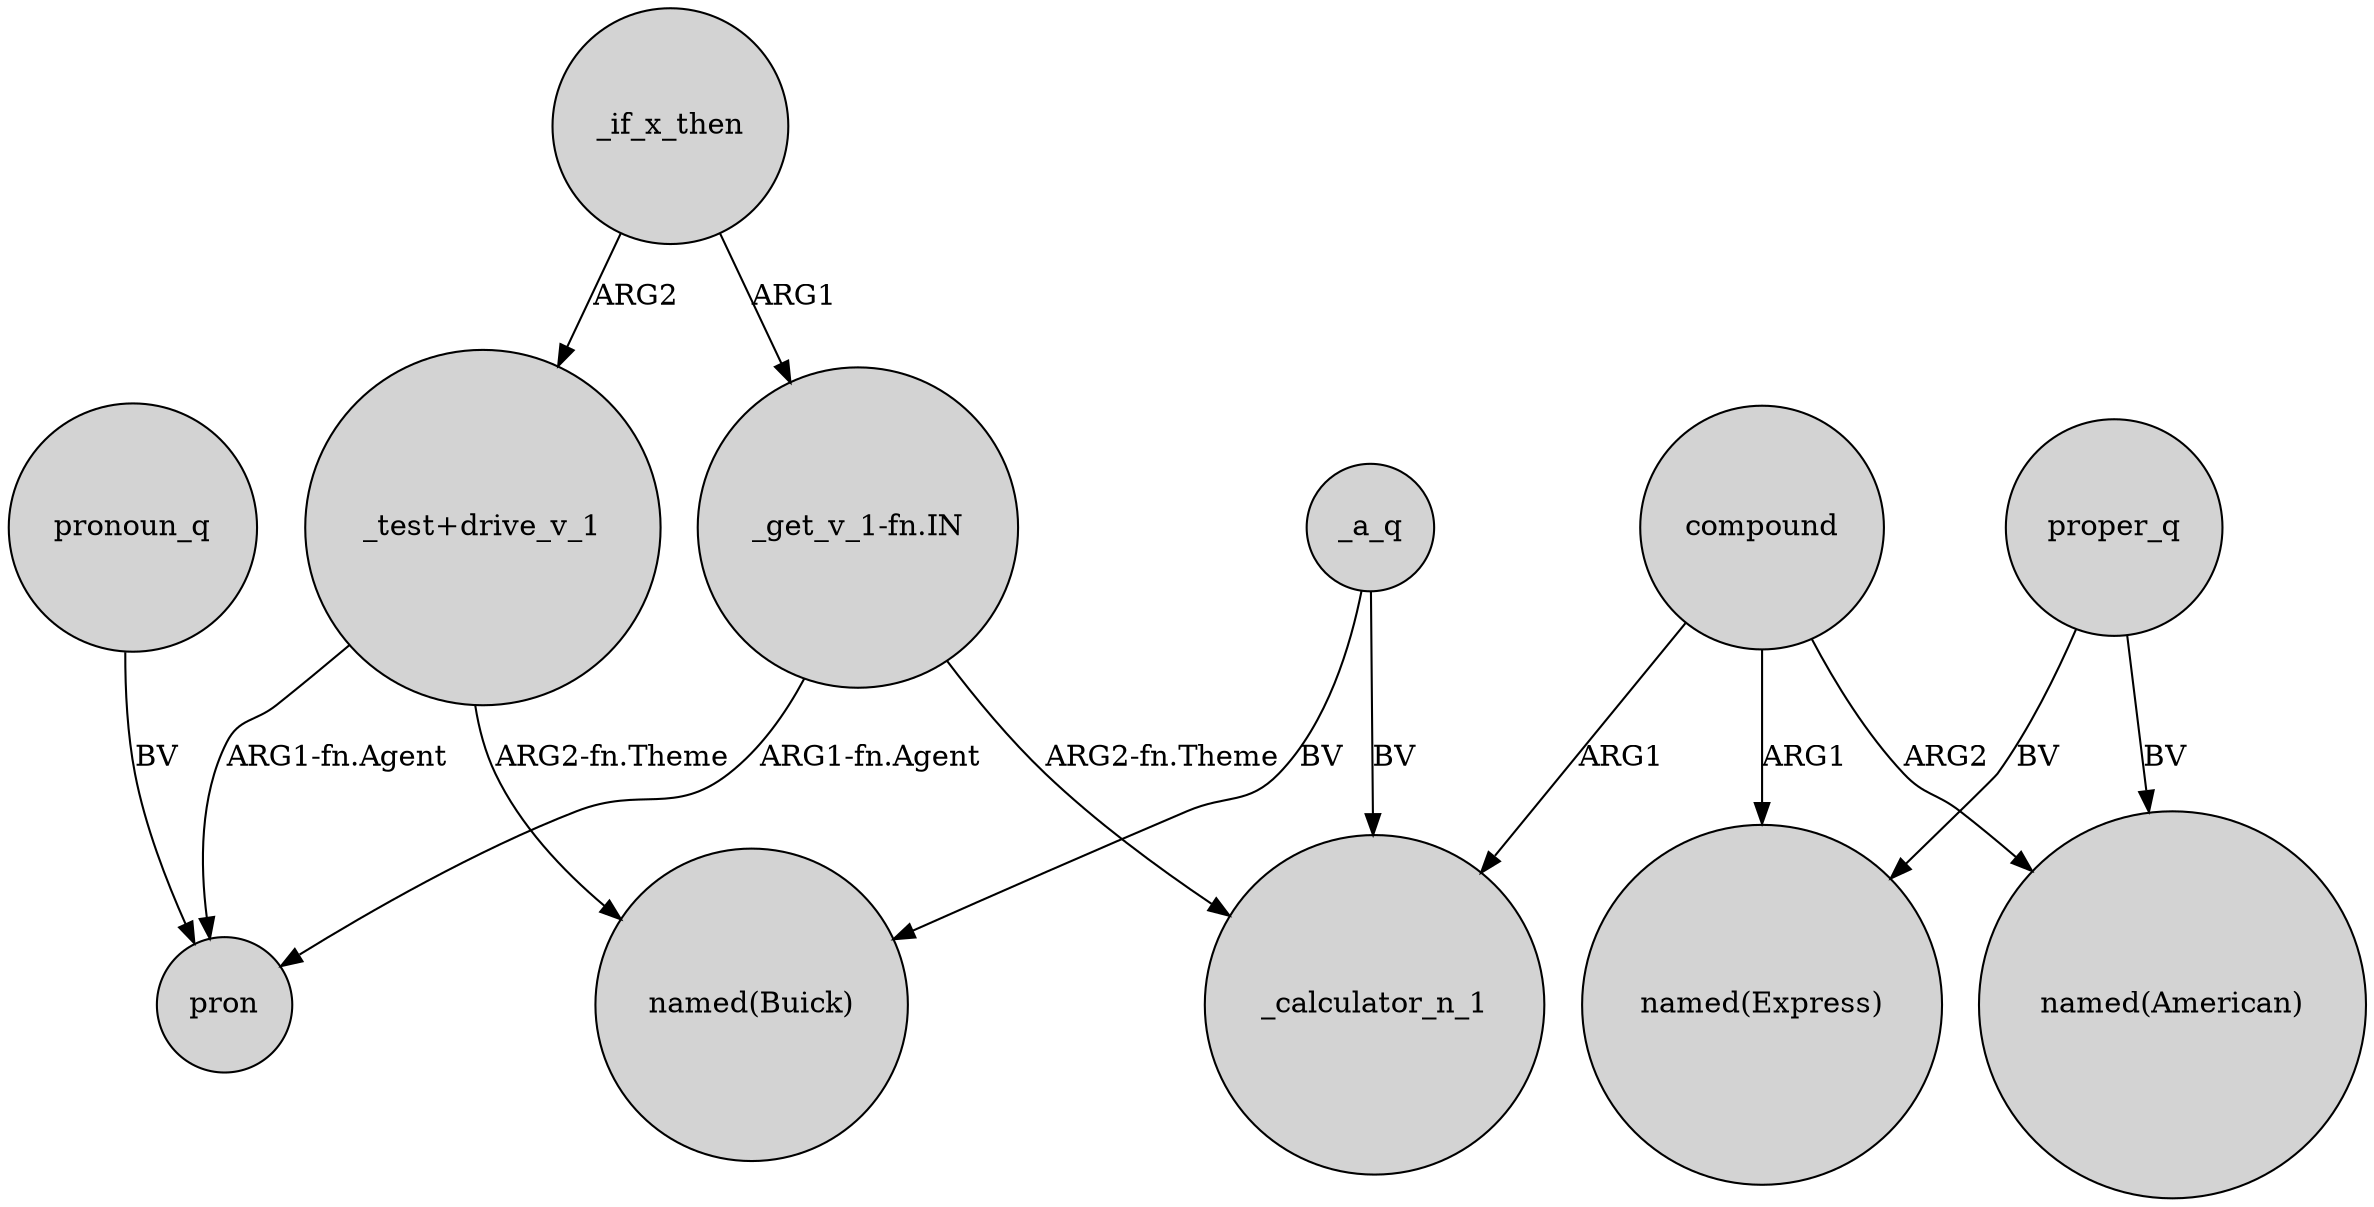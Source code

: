 digraph {
	node [shape=circle style=filled]
	_if_x_then -> "_get_v_1-fn.IN" [label=ARG1]
	compound -> "named(Express)" [label=ARG1]
	"_get_v_1-fn.IN" -> pron [label="ARG1-fn.Agent"]
	_if_x_then -> "_test+drive_v_1" [label=ARG2]
	_a_q -> _calculator_n_1 [label=BV]
	"_get_v_1-fn.IN" -> _calculator_n_1 [label="ARG2-fn.Theme"]
	proper_q -> "named(American)" [label=BV]
	compound -> "named(American)" [label=ARG2]
	proper_q -> "named(Express)" [label=BV]
	"_test+drive_v_1" -> pron [label="ARG1-fn.Agent"]
	compound -> _calculator_n_1 [label=ARG1]
	"_test+drive_v_1" -> "named(Buick)" [label="ARG2-fn.Theme"]
	_a_q -> "named(Buick)" [label=BV]
	pronoun_q -> pron [label=BV]
}
